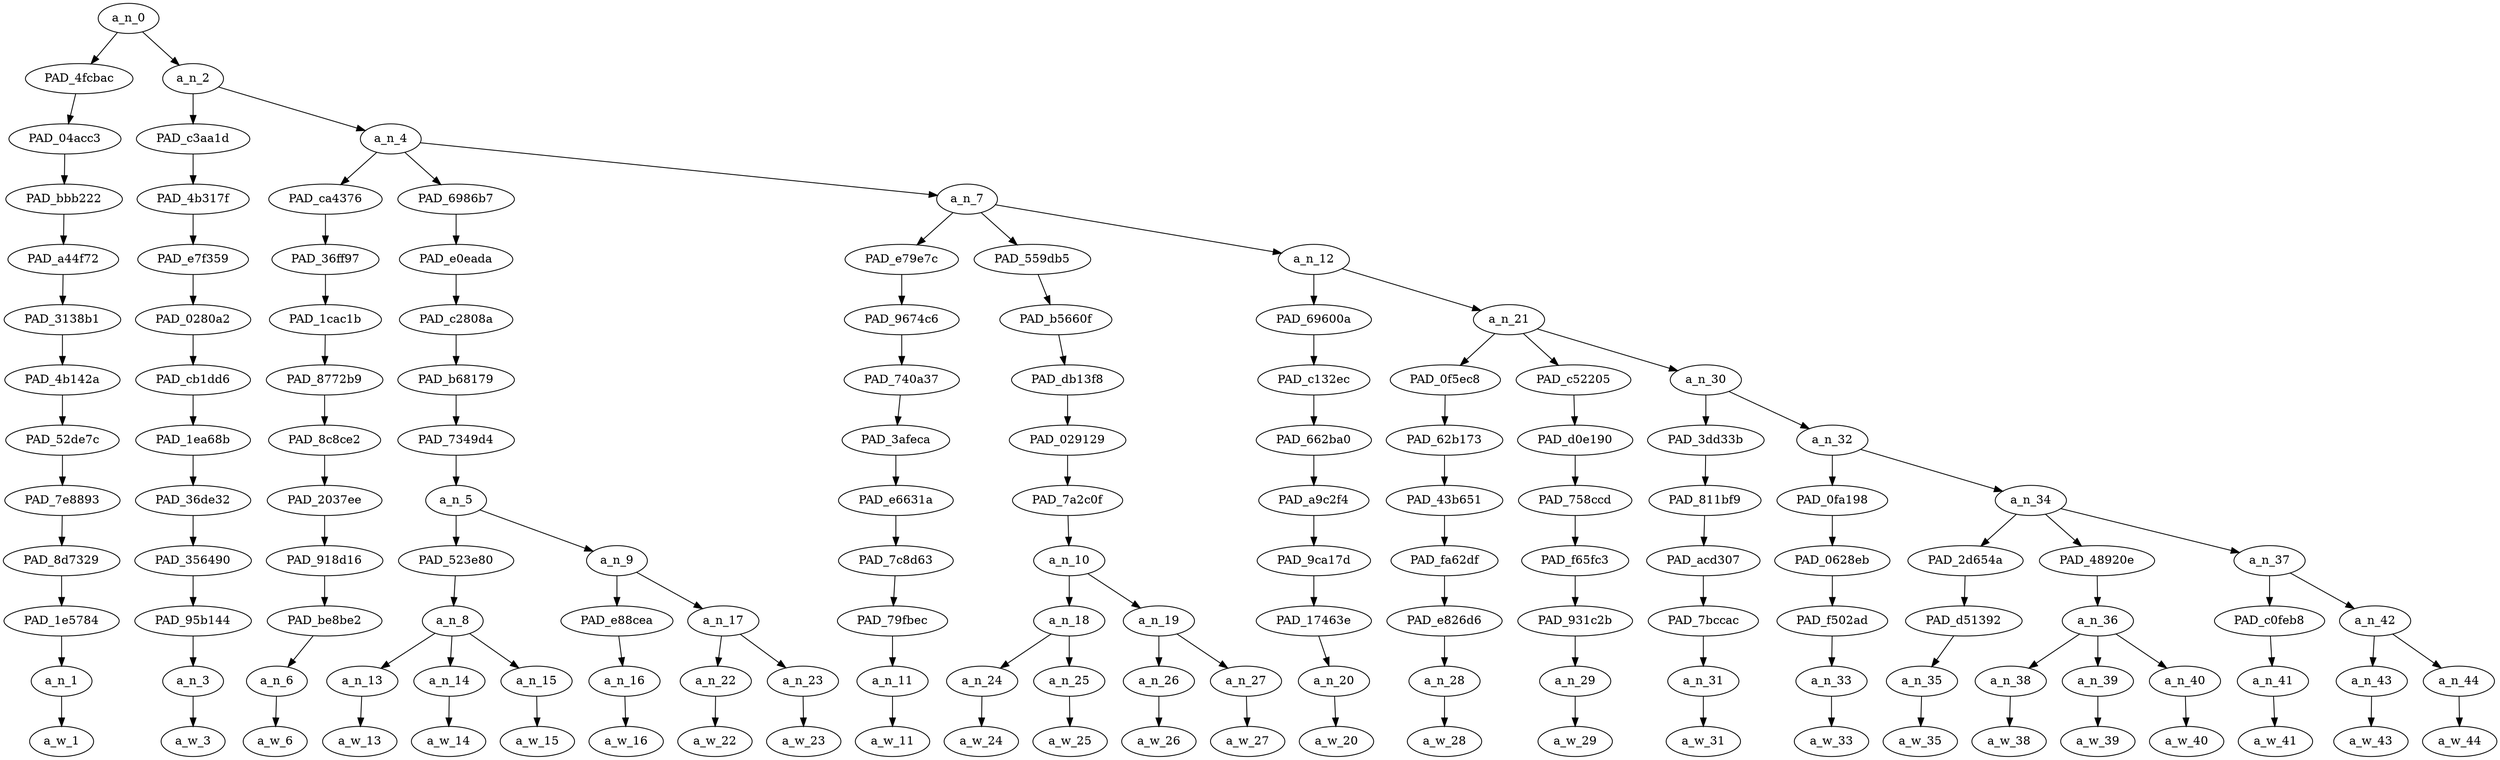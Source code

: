 strict digraph "" {
	a_n_0	[div_dir=1,
		index=0,
		level=12,
		pos="2.3567708333333335,12!",
		text_span="[0, 1, 2, 3, 4, 5, 6, 7, 8, 9, 10, 11, 12, 13, 14, 15, 16, 17, 18, 19, 20, 21, 22, 23, 24, 25]",
		value=1.00000001];
	PAD_4fcbac	[div_dir=1,
		index=0,
		level=11,
		pos="0.0,11!",
		text_span="[0]",
		value=0.10340931];
	a_n_0 -> PAD_4fcbac;
	a_n_2	[div_dir=1,
		index=1,
		level=11,
		pos="4.713541666666667,11!",
		text_span="[1, 2, 3, 4, 5, 6, 7, 8, 9, 10, 11, 12, 13, 14, 15, 16, 17, 18, 19, 20, 21, 22, 23, 24, 25]",
		value=0.89569293];
	a_n_0 -> a_n_2;
	PAD_04acc3	[div_dir=1,
		index=0,
		level=10,
		pos="0.0,10!",
		text_span="[0]",
		value=0.10340931];
	PAD_4fcbac -> PAD_04acc3;
	PAD_bbb222	[div_dir=1,
		index=0,
		level=9,
		pos="0.0,9!",
		text_span="[0]",
		value=0.10340931];
	PAD_04acc3 -> PAD_bbb222;
	PAD_a44f72	[div_dir=1,
		index=0,
		level=8,
		pos="0.0,8!",
		text_span="[0]",
		value=0.10340931];
	PAD_bbb222 -> PAD_a44f72;
	PAD_3138b1	[div_dir=1,
		index=0,
		level=7,
		pos="0.0,7!",
		text_span="[0]",
		value=0.10340931];
	PAD_a44f72 -> PAD_3138b1;
	PAD_4b142a	[div_dir=1,
		index=0,
		level=6,
		pos="0.0,6!",
		text_span="[0]",
		value=0.10340931];
	PAD_3138b1 -> PAD_4b142a;
	PAD_52de7c	[div_dir=1,
		index=0,
		level=5,
		pos="0.0,5!",
		text_span="[0]",
		value=0.10340931];
	PAD_4b142a -> PAD_52de7c;
	PAD_7e8893	[div_dir=1,
		index=0,
		level=4,
		pos="0.0,4!",
		text_span="[0]",
		value=0.10340931];
	PAD_52de7c -> PAD_7e8893;
	PAD_8d7329	[div_dir=1,
		index=0,
		level=3,
		pos="0.0,3!",
		text_span="[0]",
		value=0.10340931];
	PAD_7e8893 -> PAD_8d7329;
	PAD_1e5784	[div_dir=1,
		index=0,
		level=2,
		pos="0.0,2!",
		text_span="[0]",
		value=0.10340931];
	PAD_8d7329 -> PAD_1e5784;
	a_n_1	[div_dir=1,
		index=0,
		level=1,
		pos="0.0,1!",
		text_span="[0]",
		value=0.10340931];
	PAD_1e5784 -> a_n_1;
	a_w_1	[div_dir=0,
		index=0,
		level=0,
		pos="0,0!",
		text_span="[0]",
		value=muzzies];
	a_n_1 -> a_w_1;
	PAD_c3aa1d	[div_dir=-1,
		index=1,
		level=10,
		pos="1.0,10!",
		text_span="[1]",
		value=0.02561517];
	a_n_2 -> PAD_c3aa1d;
	a_n_4	[div_dir=1,
		index=2,
		level=10,
		pos="8.427083333333334,10!",
		text_span="[2, 3, 4, 5, 6, 7, 8, 9, 10, 11, 12, 13, 14, 15, 16, 17, 18, 19, 20, 21, 22, 23, 24, 25]",
		value=0.86926620];
	a_n_2 -> a_n_4;
	PAD_4b317f	[div_dir=-1,
		index=1,
		level=9,
		pos="1.0,9!",
		text_span="[1]",
		value=0.02561517];
	PAD_c3aa1d -> PAD_4b317f;
	PAD_e7f359	[div_dir=-1,
		index=1,
		level=8,
		pos="1.0,8!",
		text_span="[1]",
		value=0.02561517];
	PAD_4b317f -> PAD_e7f359;
	PAD_0280a2	[div_dir=-1,
		index=1,
		level=7,
		pos="1.0,7!",
		text_span="[1]",
		value=0.02561517];
	PAD_e7f359 -> PAD_0280a2;
	PAD_cb1dd6	[div_dir=-1,
		index=1,
		level=6,
		pos="1.0,6!",
		text_span="[1]",
		value=0.02561517];
	PAD_0280a2 -> PAD_cb1dd6;
	PAD_1ea68b	[div_dir=-1,
		index=1,
		level=5,
		pos="1.0,5!",
		text_span="[1]",
		value=0.02561517];
	PAD_cb1dd6 -> PAD_1ea68b;
	PAD_36de32	[div_dir=-1,
		index=1,
		level=4,
		pos="1.0,4!",
		text_span="[1]",
		value=0.02561517];
	PAD_1ea68b -> PAD_36de32;
	PAD_356490	[div_dir=-1,
		index=1,
		level=3,
		pos="1.0,3!",
		text_span="[1]",
		value=0.02561517];
	PAD_36de32 -> PAD_356490;
	PAD_95b144	[div_dir=-1,
		index=1,
		level=2,
		pos="1.0,2!",
		text_span="[1]",
		value=0.02561517];
	PAD_356490 -> PAD_95b144;
	a_n_3	[div_dir=-1,
		index=1,
		level=1,
		pos="1.0,1!",
		text_span="[1]",
		value=0.02561517];
	PAD_95b144 -> a_n_3;
	a_w_3	[div_dir=0,
		index=1,
		level=0,
		pos="1,0!",
		text_span="[1]",
		value=are];
	a_n_3 -> a_w_3;
	PAD_ca4376	[div_dir=1,
		index=3,
		level=9,
		pos="8.0,9!",
		text_span="[8]",
		value=0.02009929];
	a_n_4 -> PAD_ca4376;
	PAD_6986b7	[div_dir=1,
		index=2,
		level=9,
		pos="4.375,9!",
		text_span="[2, 3, 4, 5, 6, 7]",
		value=0.33924216];
	a_n_4 -> PAD_6986b7;
	a_n_7	[div_dir=1,
		index=4,
		level=9,
		pos="12.90625,9!",
		text_span="[9, 10, 11, 12, 13, 14, 15, 16, 17, 18, 19, 20, 21, 22, 23, 24, 25]",
		value=0.50910132];
	a_n_4 -> a_n_7;
	PAD_36ff97	[div_dir=1,
		index=3,
		level=8,
		pos="8.0,8!",
		text_span="[8]",
		value=0.02009929];
	PAD_ca4376 -> PAD_36ff97;
	PAD_1cac1b	[div_dir=1,
		index=3,
		level=7,
		pos="8.0,7!",
		text_span="[8]",
		value=0.02009929];
	PAD_36ff97 -> PAD_1cac1b;
	PAD_8772b9	[div_dir=1,
		index=3,
		level=6,
		pos="8.0,6!",
		text_span="[8]",
		value=0.02009929];
	PAD_1cac1b -> PAD_8772b9;
	PAD_8c8ce2	[div_dir=1,
		index=3,
		level=5,
		pos="8.0,5!",
		text_span="[8]",
		value=0.02009929];
	PAD_8772b9 -> PAD_8c8ce2;
	PAD_2037ee	[div_dir=1,
		index=3,
		level=4,
		pos="8.0,4!",
		text_span="[8]",
		value=0.02009929];
	PAD_8c8ce2 -> PAD_2037ee;
	PAD_918d16	[div_dir=1,
		index=4,
		level=3,
		pos="8.0,3!",
		text_span="[8]",
		value=0.02009929];
	PAD_2037ee -> PAD_918d16;
	PAD_be8be2	[div_dir=1,
		index=5,
		level=2,
		pos="8.0,2!",
		text_span="[8]",
		value=0.02009929];
	PAD_918d16 -> PAD_be8be2;
	a_n_6	[div_dir=1,
		index=8,
		level=1,
		pos="8.0,1!",
		text_span="[8]",
		value=0.02009929];
	PAD_be8be2 -> a_n_6;
	a_w_6	[div_dir=0,
		index=8,
		level=0,
		pos="8,0!",
		text_span="[8]",
		value=and1];
	a_n_6 -> a_w_6;
	PAD_e0eada	[div_dir=1,
		index=2,
		level=8,
		pos="4.375,8!",
		text_span="[2, 3, 4, 5, 6, 7]",
		value=0.33924216];
	PAD_6986b7 -> PAD_e0eada;
	PAD_c2808a	[div_dir=1,
		index=2,
		level=7,
		pos="4.375,7!",
		text_span="[2, 3, 4, 5, 6, 7]",
		value=0.33924216];
	PAD_e0eada -> PAD_c2808a;
	PAD_b68179	[div_dir=1,
		index=2,
		level=6,
		pos="4.375,6!",
		text_span="[2, 3, 4, 5, 6, 7]",
		value=0.33924216];
	PAD_c2808a -> PAD_b68179;
	PAD_7349d4	[div_dir=1,
		index=2,
		level=5,
		pos="4.375,5!",
		text_span="[2, 3, 4, 5, 6, 7]",
		value=0.33924216];
	PAD_b68179 -> PAD_7349d4;
	a_n_5	[div_dir=1,
		index=2,
		level=4,
		pos="4.375,4!",
		text_span="[2, 3, 4, 5, 6, 7]",
		value=0.33924216];
	PAD_7349d4 -> a_n_5;
	PAD_523e80	[div_dir=1,
		index=2,
		level=3,
		pos="3.0,3!",
		text_span="[2, 3, 4]",
		value=0.19105569];
	a_n_5 -> PAD_523e80;
	a_n_9	[div_dir=1,
		index=3,
		level=3,
		pos="5.75,3!",
		text_span="[5, 6, 7]",
		value=0.14752580];
	a_n_5 -> a_n_9;
	a_n_8	[div_dir=1,
		index=2,
		level=2,
		pos="3.0,2!",
		text_span="[2, 3, 4]",
		value=0.19105569];
	PAD_523e80 -> a_n_8;
	a_n_13	[div_dir=1,
		index=2,
		level=1,
		pos="2.0,1!",
		text_span="[2]",
		value=0.09109550];
	a_n_8 -> a_n_13;
	a_n_14	[div_dir=1,
		index=3,
		level=1,
		pos="3.0,1!",
		text_span="[3]",
		value=0.01798118];
	a_n_8 -> a_n_14;
	a_n_15	[div_dir=1,
		index=4,
		level=1,
		pos="4.0,1!",
		text_span="[4]",
		value=0.08154714];
	a_n_8 -> a_n_15;
	a_w_13	[div_dir=0,
		index=2,
		level=0,
		pos="2,0!",
		text_span="[2]",
		value=goathumpers];
	a_n_13 -> a_w_13;
	a_w_14	[div_dir=0,
		index=3,
		level=0,
		pos="3,0!",
		text_span="[3]",
		value=and];
	a_n_14 -> a_w_14;
	a_w_15	[div_dir=0,
		index=4,
		level=0,
		pos="4,0!",
		text_span="[4]",
		value=wifebeaters];
	a_n_15 -> a_w_15;
	PAD_e88cea	[div_dir=1,
		index=3,
		level=2,
		pos="5.0,2!",
		text_span="[5]",
		value=0.02637444];
	a_n_9 -> PAD_e88cea;
	a_n_17	[div_dir=1,
		index=4,
		level=2,
		pos="6.5,2!",
		text_span="[6, 7]",
		value=0.12063766];
	a_n_9 -> a_n_17;
	a_n_16	[div_dir=1,
		index=5,
		level=1,
		pos="5.0,1!",
		text_span="[5]",
		value=0.02637444];
	PAD_e88cea -> a_n_16;
	a_w_16	[div_dir=0,
		index=5,
		level=0,
		pos="5,0!",
		text_span="[5]",
		value=fuck];
	a_n_16 -> a_w_16;
	a_n_22	[div_dir=1,
		index=6,
		level=1,
		pos="6.0,1!",
		text_span="[6]",
		value=0.02409903];
	a_n_17 -> a_n_22;
	a_n_23	[div_dir=1,
		index=7,
		level=1,
		pos="7.0,1!",
		text_span="[7]",
		value=0.09607716];
	a_n_17 -> a_n_23;
	a_w_22	[div_dir=0,
		index=6,
		level=0,
		pos="6,0!",
		text_span="[6]",
		value=every];
	a_n_22 -> a_w_22;
	a_w_23	[div_dir=0,
		index=7,
		level=0,
		pos="7,0!",
		text_span="[7]",
		value=muzzie];
	a_n_23 -> a_w_23;
	PAD_e79e7c	[div_dir=1,
		index=5,
		level=8,
		pos="13.0,8!",
		text_span="[13]",
		value=0.02073675];
	a_n_7 -> PAD_e79e7c;
	PAD_559db5	[div_dir=1,
		index=4,
		level=8,
		pos="10.5,8!",
		text_span="[9, 10, 11, 12]",
		value=0.09400003];
	a_n_7 -> PAD_559db5;
	a_n_12	[div_dir=1,
		index=6,
		level=8,
		pos="15.21875,8!",
		text_span="[14, 15, 16, 17, 18, 19, 20, 21, 22, 23, 24, 25]",
		value=0.39382875];
	a_n_7 -> a_n_12;
	PAD_9674c6	[div_dir=1,
		index=5,
		level=7,
		pos="13.0,7!",
		text_span="[13]",
		value=0.02073675];
	PAD_e79e7c -> PAD_9674c6;
	PAD_740a37	[div_dir=1,
		index=5,
		level=6,
		pos="13.0,6!",
		text_span="[13]",
		value=0.02073675];
	PAD_9674c6 -> PAD_740a37;
	PAD_3afeca	[div_dir=1,
		index=5,
		level=5,
		pos="13.0,5!",
		text_span="[13]",
		value=0.02073675];
	PAD_740a37 -> PAD_3afeca;
	PAD_e6631a	[div_dir=1,
		index=5,
		level=4,
		pos="13.0,4!",
		text_span="[13]",
		value=0.02073675];
	PAD_3afeca -> PAD_e6631a;
	PAD_7c8d63	[div_dir=1,
		index=6,
		level=3,
		pos="13.0,3!",
		text_span="[13]",
		value=0.02073675];
	PAD_e6631a -> PAD_7c8d63;
	PAD_79fbec	[div_dir=1,
		index=8,
		level=2,
		pos="13.0,2!",
		text_span="[13]",
		value=0.02073675];
	PAD_7c8d63 -> PAD_79fbec;
	a_n_11	[div_dir=1,
		index=13,
		level=1,
		pos="13.0,1!",
		text_span="[13]",
		value=0.02073675];
	PAD_79fbec -> a_n_11;
	a_w_11	[div_dir=0,
		index=13,
		level=0,
		pos="13,0!",
		text_span="[13]",
		value=i];
	a_n_11 -> a_w_11;
	PAD_b5660f	[div_dir=1,
		index=4,
		level=7,
		pos="10.5,7!",
		text_span="[9, 10, 11, 12]",
		value=0.09400003];
	PAD_559db5 -> PAD_b5660f;
	PAD_db13f8	[div_dir=1,
		index=4,
		level=6,
		pos="10.5,6!",
		text_span="[9, 10, 11, 12]",
		value=0.09400003];
	PAD_b5660f -> PAD_db13f8;
	PAD_029129	[div_dir=1,
		index=4,
		level=5,
		pos="10.5,5!",
		text_span="[9, 10, 11, 12]",
		value=0.09400003];
	PAD_db13f8 -> PAD_029129;
	PAD_7a2c0f	[div_dir=1,
		index=4,
		level=4,
		pos="10.5,4!",
		text_span="[9, 10, 11, 12]",
		value=0.09400003];
	PAD_029129 -> PAD_7a2c0f;
	a_n_10	[div_dir=1,
		index=5,
		level=3,
		pos="10.5,3!",
		text_span="[9, 10, 11, 12]",
		value=0.09400003];
	PAD_7a2c0f -> a_n_10;
	a_n_18	[div_dir=1,
		index=6,
		level=2,
		pos="9.5,2!",
		text_span="[9, 10]",
		value=0.04506319];
	a_n_10 -> a_n_18;
	a_n_19	[div_dir=1,
		index=7,
		level=2,
		pos="11.5,2!",
		text_span="[11, 12]",
		value=0.04870183];
	a_n_10 -> a_n_19;
	a_n_24	[div_dir=1,
		index=9,
		level=1,
		pos="9.0,1!",
		text_span="[9]",
		value=0.02121087];
	a_n_18 -> a_n_24;
	a_n_25	[div_dir=1,
		index=10,
		level=1,
		pos="10.0,1!",
		text_span="[10]",
		value=0.02370376];
	a_n_18 -> a_n_25;
	a_w_24	[div_dir=0,
		index=9,
		level=0,
		pos="9,0!",
		text_span="[9]",
		value=the];
	a_n_24 -> a_w_24;
	a_w_25	[div_dir=0,
		index=10,
		level=0,
		pos="10,0!",
		text_span="[10]",
		value=religion];
	a_n_25 -> a_w_25;
	a_n_26	[div_dir=1,
		index=11,
		level=1,
		pos="11.0,1!",
		text_span="[11]",
		value=0.01994378];
	a_n_19 -> a_n_26;
	a_n_27	[div_dir=1,
		index=12,
		level=1,
		pos="12.0,1!",
		text_span="[12]",
		value=0.02857468];
	a_n_19 -> a_n_27;
	a_w_26	[div_dir=0,
		index=11,
		level=0,
		pos="11,0!",
		text_span="[11]",
		value=of];
	a_n_26 -> a_w_26;
	a_w_27	[div_dir=0,
		index=12,
		level=0,
		pos="12,0!",
		text_span="[12]",
		value=piss];
	a_n_27 -> a_w_27;
	PAD_69600a	[div_dir=1,
		index=6,
		level=7,
		pos="14.0,7!",
		text_span="[14]",
		value=0.02044190];
	a_n_12 -> PAD_69600a;
	a_n_21	[div_dir=1,
		index=7,
		level=7,
		pos="16.4375,7!",
		text_span="[15, 16, 17, 18, 19, 20, 21, 22, 23, 24, 25]",
		value=0.37289866];
	a_n_12 -> a_n_21;
	PAD_c132ec	[div_dir=1,
		index=6,
		level=6,
		pos="14.0,6!",
		text_span="[14]",
		value=0.02044190];
	PAD_69600a -> PAD_c132ec;
	PAD_662ba0	[div_dir=1,
		index=6,
		level=5,
		pos="14.0,5!",
		text_span="[14]",
		value=0.02044190];
	PAD_c132ec -> PAD_662ba0;
	PAD_a9c2f4	[div_dir=1,
		index=6,
		level=4,
		pos="14.0,4!",
		text_span="[14]",
		value=0.02044190];
	PAD_662ba0 -> PAD_a9c2f4;
	PAD_9ca17d	[div_dir=1,
		index=7,
		level=3,
		pos="14.0,3!",
		text_span="[14]",
		value=0.02044190];
	PAD_a9c2f4 -> PAD_9ca17d;
	PAD_17463e	[div_dir=1,
		index=9,
		level=2,
		pos="14.0,2!",
		text_span="[14]",
		value=0.02044190];
	PAD_9ca17d -> PAD_17463e;
	a_n_20	[div_dir=1,
		index=14,
		level=1,
		pos="14.0,1!",
		text_span="[14]",
		value=0.02044190];
	PAD_17463e -> a_n_20;
	a_w_20	[div_dir=0,
		index=14,
		level=0,
		pos="14,0!",
		text_span="[14]",
		value=d];
	a_n_20 -> a_w_20;
	PAD_0f5ec8	[div_dir=1,
		index=7,
		level=6,
		pos="15.0,6!",
		text_span="[15]",
		value=0.01958440];
	a_n_21 -> PAD_0f5ec8;
	PAD_c52205	[div_dir=1,
		index=8,
		level=6,
		pos="16.0,6!",
		text_span="[16]",
		value=0.02057913];
	a_n_21 -> PAD_c52205;
	a_n_30	[div_dir=1,
		index=9,
		level=6,
		pos="18.3125,6!",
		text_span="[17, 18, 19, 20, 21, 22, 23, 24, 25]",
		value=0.33223442];
	a_n_21 -> a_n_30;
	PAD_62b173	[div_dir=1,
		index=7,
		level=5,
		pos="15.0,5!",
		text_span="[15]",
		value=0.01958440];
	PAD_0f5ec8 -> PAD_62b173;
	PAD_43b651	[div_dir=1,
		index=7,
		level=4,
		pos="15.0,4!",
		text_span="[15]",
		value=0.01958440];
	PAD_62b173 -> PAD_43b651;
	PAD_fa62df	[div_dir=1,
		index=8,
		level=3,
		pos="15.0,3!",
		text_span="[15]",
		value=0.01958440];
	PAD_43b651 -> PAD_fa62df;
	PAD_e826d6	[div_dir=1,
		index=10,
		level=2,
		pos="15.0,2!",
		text_span="[15]",
		value=0.01958440];
	PAD_fa62df -> PAD_e826d6;
	a_n_28	[div_dir=1,
		index=15,
		level=1,
		pos="15.0,1!",
		text_span="[15]",
		value=0.01958440];
	PAD_e826d6 -> a_n_28;
	a_w_28	[div_dir=0,
		index=15,
		level=0,
		pos="15,0!",
		text_span="[15]",
		value=be];
	a_n_28 -> a_w_28;
	PAD_d0e190	[div_dir=1,
		index=8,
		level=5,
		pos="16.0,5!",
		text_span="[16]",
		value=0.02057913];
	PAD_c52205 -> PAD_d0e190;
	PAD_758ccd	[div_dir=1,
		index=8,
		level=4,
		pos="16.0,4!",
		text_span="[16]",
		value=0.02057913];
	PAD_d0e190 -> PAD_758ccd;
	PAD_f65fc3	[div_dir=1,
		index=9,
		level=3,
		pos="16.0,3!",
		text_span="[16]",
		value=0.02057913];
	PAD_758ccd -> PAD_f65fc3;
	PAD_931c2b	[div_dir=1,
		index=11,
		level=2,
		pos="16.0,2!",
		text_span="[16]",
		value=0.02057913];
	PAD_f65fc3 -> PAD_931c2b;
	a_n_29	[div_dir=1,
		index=16,
		level=1,
		pos="16.0,1!",
		text_span="[16]",
		value=0.02057913];
	PAD_931c2b -> a_n_29;
	a_w_29	[div_dir=0,
		index=16,
		level=0,
		pos="16,0!",
		text_span="[16]",
		value=happy];
	a_n_29 -> a_w_29;
	PAD_3dd33b	[div_dir=1,
		index=9,
		level=5,
		pos="17.0,5!",
		text_span="[17]",
		value=0.01887587];
	a_n_30 -> PAD_3dd33b;
	a_n_32	[div_dir=1,
		index=10,
		level=5,
		pos="19.625,5!",
		text_span="[18, 19, 20, 21, 22, 23, 24, 25]",
		value=0.31288978];
	a_n_30 -> a_n_32;
	PAD_811bf9	[div_dir=1,
		index=9,
		level=4,
		pos="17.0,4!",
		text_span="[17]",
		value=0.01887587];
	PAD_3dd33b -> PAD_811bf9;
	PAD_acd307	[div_dir=1,
		index=10,
		level=3,
		pos="17.0,3!",
		text_span="[17]",
		value=0.01887587];
	PAD_811bf9 -> PAD_acd307;
	PAD_7bccac	[div_dir=1,
		index=12,
		level=2,
		pos="17.0,2!",
		text_span="[17]",
		value=0.01887587];
	PAD_acd307 -> PAD_7bccac;
	a_n_31	[div_dir=1,
		index=17,
		level=1,
		pos="17.0,1!",
		text_span="[17]",
		value=0.01887587];
	PAD_7bccac -> a_n_31;
	a_w_31	[div_dir=0,
		index=17,
		level=0,
		pos="17,0!",
		text_span="[17]",
		value=if];
	a_n_31 -> a_w_31;
	PAD_0fa198	[div_dir=1,
		index=10,
		level=4,
		pos="18.0,4!",
		text_span="[18]",
		value=0.02046303];
	a_n_32 -> PAD_0fa198;
	a_n_34	[div_dir=1,
		index=11,
		level=4,
		pos="21.25,4!",
		text_span="[19, 20, 21, 22, 23, 24, 25]",
		value=0.29196409];
	a_n_32 -> a_n_34;
	PAD_0628eb	[div_dir=1,
		index=11,
		level=3,
		pos="18.0,3!",
		text_span="[18]",
		value=0.02046303];
	PAD_0fa198 -> PAD_0628eb;
	PAD_f502ad	[div_dir=1,
		index=13,
		level=2,
		pos="18.0,2!",
		text_span="[18]",
		value=0.02046303];
	PAD_0628eb -> PAD_f502ad;
	a_n_33	[div_dir=1,
		index=18,
		level=1,
		pos="18.0,1!",
		text_span="[18]",
		value=0.02046303];
	PAD_f502ad -> a_n_33;
	a_w_33	[div_dir=0,
		index=18,
		level=0,
		pos="18,0!",
		text_span="[18]",
		value=we];
	a_n_33 -> a_w_33;
	PAD_2d654a	[div_dir=-1,
		index=12,
		level=3,
		pos="19.0,3!",
		text_span="[19]",
		value=0.04515621];
	a_n_34 -> PAD_2d654a;
	PAD_48920e	[div_dir=1,
		index=13,
		level=3,
		pos="21.0,3!",
		text_span="[20, 21, 22]",
		value=0.14416318];
	a_n_34 -> PAD_48920e;
	a_n_37	[div_dir=1,
		index=14,
		level=3,
		pos="23.75,3!",
		text_span="[23, 24, 25]",
		value=0.10221380];
	a_n_34 -> a_n_37;
	PAD_d51392	[div_dir=-1,
		index=14,
		level=2,
		pos="19.0,2!",
		text_span="[19]",
		value=0.04515621];
	PAD_2d654a -> PAD_d51392;
	a_n_35	[div_dir=-1,
		index=19,
		level=1,
		pos="19.0,1!",
		text_span="[19]",
		value=0.04515621];
	PAD_d51392 -> a_n_35;
	a_w_35	[div_dir=0,
		index=19,
		level=0,
		pos="19,0!",
		text_span="[19]",
		value=nuked];
	a_n_35 -> a_w_35;
	a_n_36	[div_dir=1,
		index=15,
		level=2,
		pos="21.0,2!",
		text_span="[20, 21, 22]",
		value=0.14416318];
	PAD_48920e -> a_n_36;
	a_n_38	[div_dir=1,
		index=20,
		level=1,
		pos="20.0,1!",
		text_span="[20]",
		value=0.02287805];
	a_n_36 -> a_n_38;
	a_n_39	[div_dir=1,
		index=21,
		level=1,
		pos="21.0,1!",
		text_span="[21]",
		value=0.09020241];
	a_n_36 -> a_n_39;
	a_n_40	[div_dir=1,
		index=22,
		level=1,
		pos="22.0,1!",
		text_span="[22]",
		value=0.03064766];
	a_n_36 -> a_n_40;
	a_w_38	[div_dir=0,
		index=20,
		level=0,
		pos="20,0!",
		text_span="[20]",
		value=every1];
	a_n_38 -> a_w_38;
	a_w_39	[div_dir=0,
		index=21,
		level=0,
		pos="21,0!",
		text_span="[21]",
		value=muzzie1];
	a_n_39 -> a_w_39;
	a_w_40	[div_dir=0,
		index=22,
		level=0,
		pos="22,0!",
		text_span="[22]",
		value=country];
	a_n_40 -> a_w_40;
	PAD_c0feb8	[div_dir=1,
		index=16,
		level=2,
		pos="23.0,2!",
		text_span="[23]",
		value=0.02529958];
	a_n_37 -> PAD_c0feb8;
	a_n_42	[div_dir=1,
		index=17,
		level=2,
		pos="24.5,2!",
		text_span="[24, 25]",
		value=0.07668379];
	a_n_37 -> a_n_42;
	a_n_41	[div_dir=1,
		index=23,
		level=1,
		pos="23.0,1!",
		text_span="[23]",
		value=0.02529958];
	PAD_c0feb8 -> a_n_41;
	a_w_41	[div_dir=0,
		index=23,
		level=0,
		pos="23,0!",
		text_span="[23]",
		value=off];
	a_n_41 -> a_w_41;
	a_n_43	[div_dir=1,
		index=24,
		level=1,
		pos="24.0,1!",
		text_span="[24]",
		value=0.04427293];
	a_n_42 -> a_n_43;
	a_n_44	[div_dir=1,
		index=25,
		level=1,
		pos="25.0,1!",
		text_span="[25]",
		value=0.03223082];
	a_n_42 -> a_n_44;
	a_w_43	[div_dir=0,
		index=24,
		level=0,
		pos="24,0!",
		text_span="[24]",
		value=the1];
	a_n_43 -> a_w_43;
	a_w_44	[div_dir=0,
		index=25,
		level=0,
		pos="25,0!",
		text_span="[25]",
		value=map];
	a_n_44 -> a_w_44;
}
